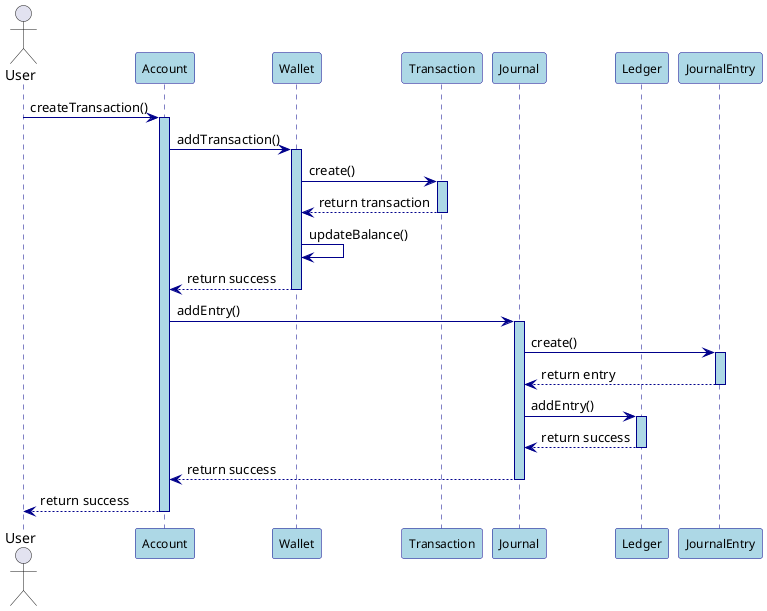 @startuml Transaction Flow

' Style definitions
skinparam sequence {
    ArrowColor DarkBlue
    LifeLineBorderColor DarkBlue
    LifeLineBackgroundColor LightBlue
    ParticipantBorderColor DarkBlue
    ParticipantBackgroundColor LightBlue
    ParticipantFontName Arial
    ParticipantFontSize 12
}

actor User
participant "Account" as Account
participant "Wallet" as Wallet
participant "Transaction" as Transaction
participant "Journal" as Journal
participant "Ledger" as Ledger

User -> Account: createTransaction()
activate Account

Account -> Wallet: addTransaction()
activate Wallet

Wallet -> Transaction: create()
activate Transaction
Transaction --> Wallet: return transaction
deactivate Transaction

Wallet -> Wallet: updateBalance()
Wallet --> Account: return success
deactivate Wallet

Account -> Journal: addEntry()
activate Journal

Journal -> JournalEntry: create()
activate JournalEntry
JournalEntry --> Journal: return entry
deactivate JournalEntry

Journal -> Ledger: addEntry()
activate Ledger
Ledger --> Journal: return success
deactivate Ledger

Journal --> Account: return success
deactivate Journal

Account --> User: return success
deactivate Account

@enduml 